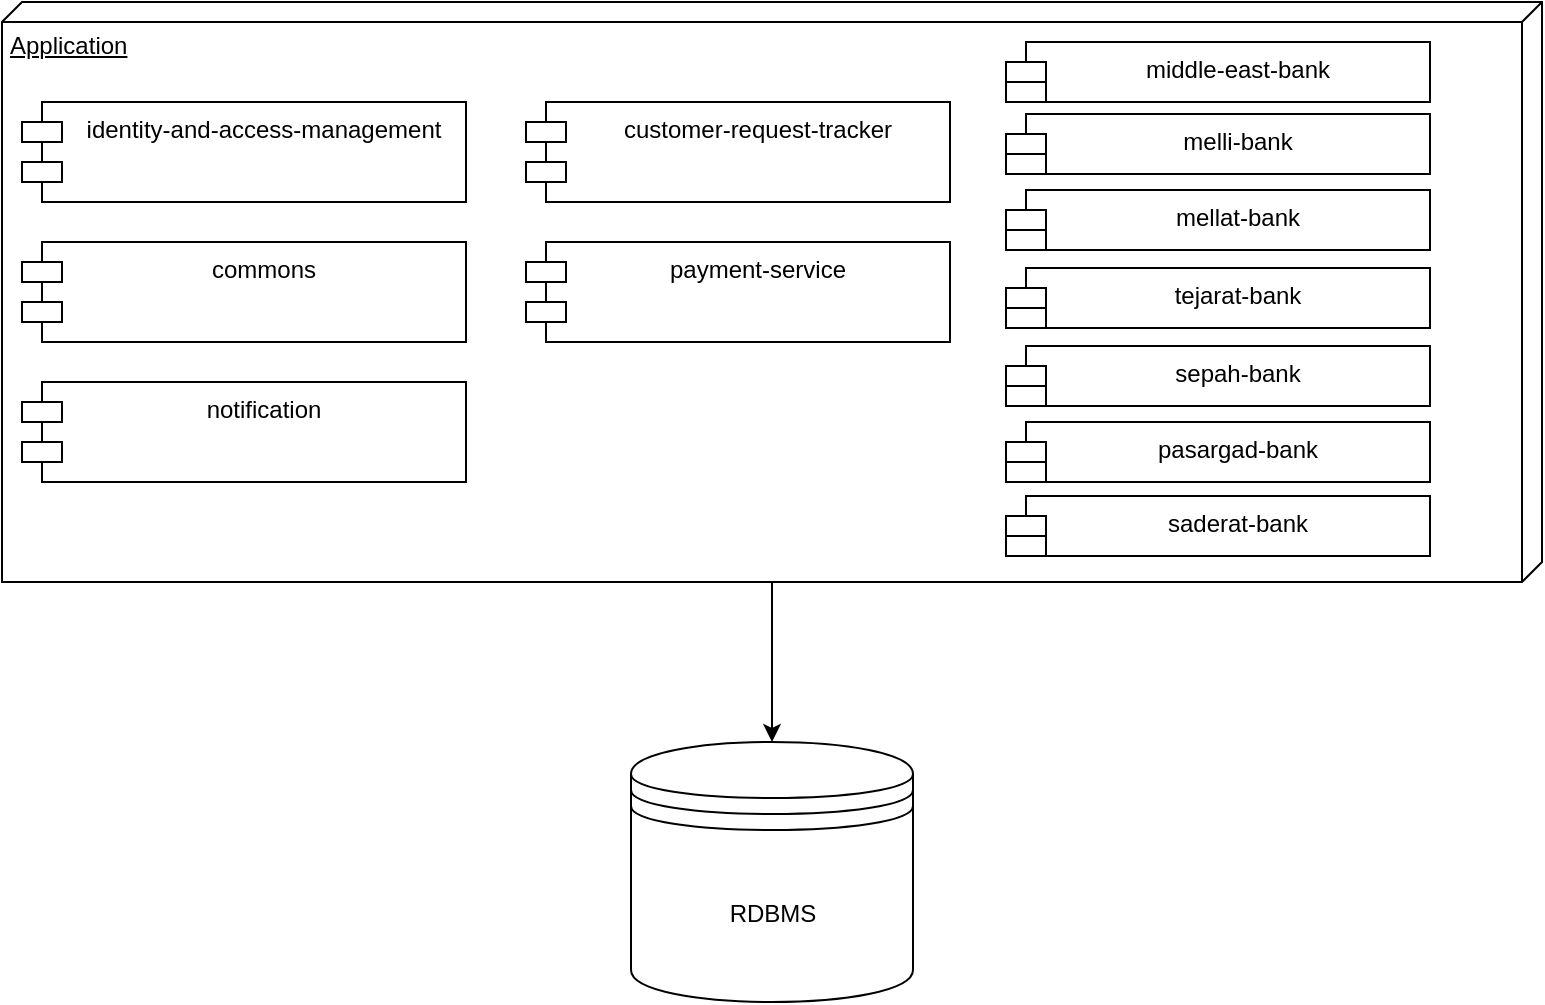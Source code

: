 <mxfile version="22.1.17" type="github">
  <diagram name="Page-1" id="5f0bae14-7c28-e335-631c-24af17079c00">
    <mxGraphModel dx="954" dy="558" grid="1" gridSize="10" guides="1" tooltips="1" connect="1" arrows="1" fold="1" page="1" pageScale="1" pageWidth="1100" pageHeight="850" background="none" math="0" shadow="0">
      <root>
        <mxCell id="0" />
        <mxCell id="1" parent="0" />
        <mxCell id="2WP415lt9PAcQUyVR7Ey-12" style="edgeStyle=orthogonalEdgeStyle;rounded=0;orthogonalLoop=1;jettySize=auto;html=1;entryX=0.5;entryY=0;entryDx=0;entryDy=0;" edge="1" parent="1" source="2WP415lt9PAcQUyVR7Ey-2" target="2WP415lt9PAcQUyVR7Ey-9">
          <mxGeometry relative="1" as="geometry" />
        </mxCell>
        <mxCell id="2WP415lt9PAcQUyVR7Ey-2" value="Application" style="verticalAlign=top;align=left;spacingTop=8;spacingLeft=2;spacingRight=12;shape=cube;size=10;direction=south;fontStyle=4;html=1;whiteSpace=wrap;" vertex="1" parent="1">
          <mxGeometry x="158" y="50" width="770" height="290" as="geometry" />
        </mxCell>
        <mxCell id="2WP415lt9PAcQUyVR7Ey-1" value="customer-request-tracker" style="shape=module;align=left;spacingLeft=20;align=center;verticalAlign=top;whiteSpace=wrap;html=1;" vertex="1" parent="1">
          <mxGeometry x="420" y="100" width="212" height="50" as="geometry" />
        </mxCell>
        <mxCell id="2WP415lt9PAcQUyVR7Ey-6" value="identity-and-access-management&lt;br&gt;" style="shape=module;align=left;spacingLeft=20;align=center;verticalAlign=top;whiteSpace=wrap;html=1;" vertex="1" parent="1">
          <mxGeometry x="168" y="100" width="222" height="50" as="geometry" />
        </mxCell>
        <mxCell id="2WP415lt9PAcQUyVR7Ey-7" value="commons" style="shape=module;align=left;spacingLeft=20;align=center;verticalAlign=top;whiteSpace=wrap;html=1;" vertex="1" parent="1">
          <mxGeometry x="168" y="170" width="222" height="50" as="geometry" />
        </mxCell>
        <mxCell id="2WP415lt9PAcQUyVR7Ey-8" value="notification&lt;br&gt;" style="shape=module;align=left;spacingLeft=20;align=center;verticalAlign=top;whiteSpace=wrap;html=1;" vertex="1" parent="1">
          <mxGeometry x="168" y="240" width="222" height="50" as="geometry" />
        </mxCell>
        <mxCell id="2WP415lt9PAcQUyVR7Ey-9" value="RDBMS" style="shape=datastore;whiteSpace=wrap;html=1;" vertex="1" parent="1">
          <mxGeometry x="472.5" y="420" width="141" height="130" as="geometry" />
        </mxCell>
        <mxCell id="2WP415lt9PAcQUyVR7Ey-13" value="payment-service&lt;br&gt;" style="shape=module;align=left;spacingLeft=20;align=center;verticalAlign=top;whiteSpace=wrap;html=1;" vertex="1" parent="1">
          <mxGeometry x="420" y="170" width="212" height="50" as="geometry" />
        </mxCell>
        <mxCell id="2WP415lt9PAcQUyVR7Ey-14" value="middle-east-bank" style="shape=module;align=left;spacingLeft=20;align=center;verticalAlign=top;whiteSpace=wrap;html=1;" vertex="1" parent="1">
          <mxGeometry x="660" y="70" width="212" height="30" as="geometry" />
        </mxCell>
        <mxCell id="2WP415lt9PAcQUyVR7Ey-15" value="melli-bank" style="shape=module;align=left;spacingLeft=20;align=center;verticalAlign=top;whiteSpace=wrap;html=1;" vertex="1" parent="1">
          <mxGeometry x="660" y="106" width="212" height="30" as="geometry" />
        </mxCell>
        <mxCell id="2WP415lt9PAcQUyVR7Ey-16" value="mellat-bank" style="shape=module;align=left;spacingLeft=20;align=center;verticalAlign=top;whiteSpace=wrap;html=1;" vertex="1" parent="1">
          <mxGeometry x="660" y="144" width="212" height="30" as="geometry" />
        </mxCell>
        <mxCell id="2WP415lt9PAcQUyVR7Ey-17" value="tejarat-bank&lt;br&gt;" style="shape=module;align=left;spacingLeft=20;align=center;verticalAlign=top;whiteSpace=wrap;html=1;" vertex="1" parent="1">
          <mxGeometry x="660" y="183" width="212" height="30" as="geometry" />
        </mxCell>
        <mxCell id="2WP415lt9PAcQUyVR7Ey-18" value="sepah-bank" style="shape=module;align=left;spacingLeft=20;align=center;verticalAlign=top;whiteSpace=wrap;html=1;" vertex="1" parent="1">
          <mxGeometry x="660" y="222" width="212" height="30" as="geometry" />
        </mxCell>
        <mxCell id="2WP415lt9PAcQUyVR7Ey-19" value="pasargad-bank" style="shape=module;align=left;spacingLeft=20;align=center;verticalAlign=top;whiteSpace=wrap;html=1;" vertex="1" parent="1">
          <mxGeometry x="660" y="260" width="212" height="30" as="geometry" />
        </mxCell>
        <mxCell id="2WP415lt9PAcQUyVR7Ey-20" value="saderat-bank&lt;br&gt;" style="shape=module;align=left;spacingLeft=20;align=center;verticalAlign=top;whiteSpace=wrap;html=1;" vertex="1" parent="1">
          <mxGeometry x="660" y="297" width="212" height="30" as="geometry" />
        </mxCell>
      </root>
    </mxGraphModel>
  </diagram>
</mxfile>
